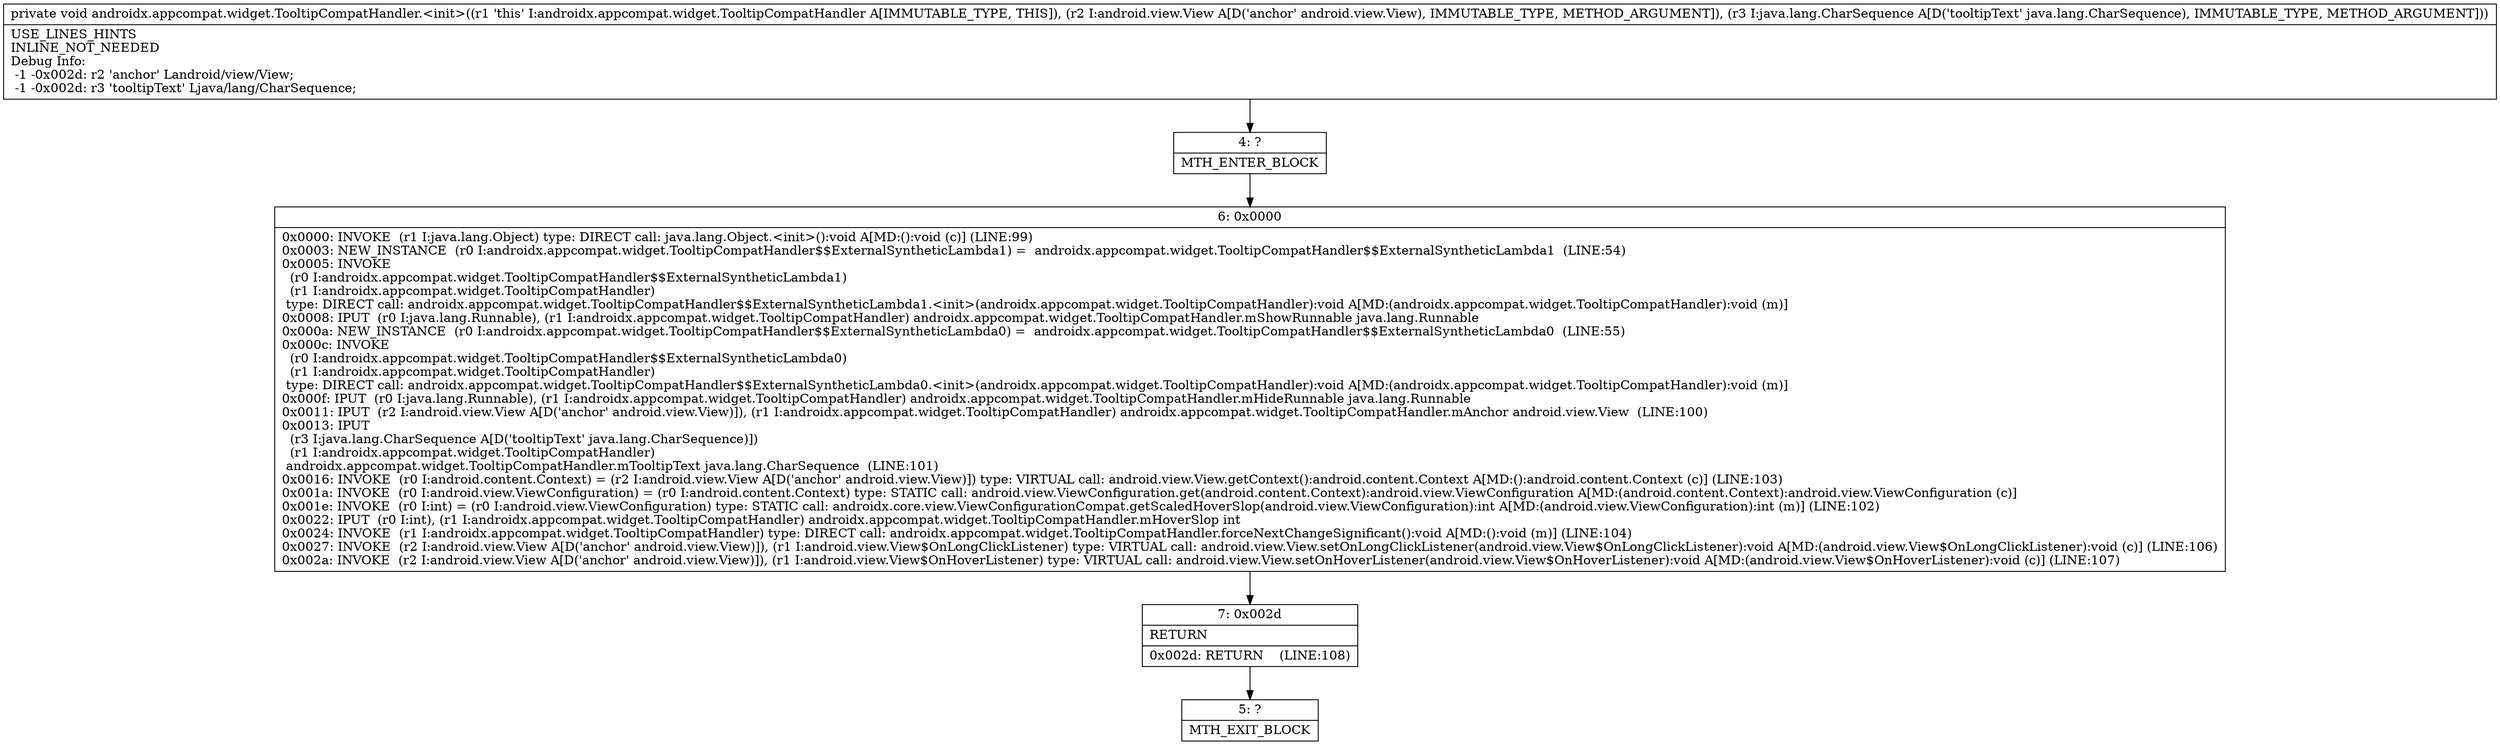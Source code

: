 digraph "CFG forandroidx.appcompat.widget.TooltipCompatHandler.\<init\>(Landroid\/view\/View;Ljava\/lang\/CharSequence;)V" {
Node_4 [shape=record,label="{4\:\ ?|MTH_ENTER_BLOCK\l}"];
Node_6 [shape=record,label="{6\:\ 0x0000|0x0000: INVOKE  (r1 I:java.lang.Object) type: DIRECT call: java.lang.Object.\<init\>():void A[MD:():void (c)] (LINE:99)\l0x0003: NEW_INSTANCE  (r0 I:androidx.appcompat.widget.TooltipCompatHandler$$ExternalSyntheticLambda1) =  androidx.appcompat.widget.TooltipCompatHandler$$ExternalSyntheticLambda1  (LINE:54)\l0x0005: INVOKE  \l  (r0 I:androidx.appcompat.widget.TooltipCompatHandler$$ExternalSyntheticLambda1)\l  (r1 I:androidx.appcompat.widget.TooltipCompatHandler)\l type: DIRECT call: androidx.appcompat.widget.TooltipCompatHandler$$ExternalSyntheticLambda1.\<init\>(androidx.appcompat.widget.TooltipCompatHandler):void A[MD:(androidx.appcompat.widget.TooltipCompatHandler):void (m)]\l0x0008: IPUT  (r0 I:java.lang.Runnable), (r1 I:androidx.appcompat.widget.TooltipCompatHandler) androidx.appcompat.widget.TooltipCompatHandler.mShowRunnable java.lang.Runnable \l0x000a: NEW_INSTANCE  (r0 I:androidx.appcompat.widget.TooltipCompatHandler$$ExternalSyntheticLambda0) =  androidx.appcompat.widget.TooltipCompatHandler$$ExternalSyntheticLambda0  (LINE:55)\l0x000c: INVOKE  \l  (r0 I:androidx.appcompat.widget.TooltipCompatHandler$$ExternalSyntheticLambda0)\l  (r1 I:androidx.appcompat.widget.TooltipCompatHandler)\l type: DIRECT call: androidx.appcompat.widget.TooltipCompatHandler$$ExternalSyntheticLambda0.\<init\>(androidx.appcompat.widget.TooltipCompatHandler):void A[MD:(androidx.appcompat.widget.TooltipCompatHandler):void (m)]\l0x000f: IPUT  (r0 I:java.lang.Runnable), (r1 I:androidx.appcompat.widget.TooltipCompatHandler) androidx.appcompat.widget.TooltipCompatHandler.mHideRunnable java.lang.Runnable \l0x0011: IPUT  (r2 I:android.view.View A[D('anchor' android.view.View)]), (r1 I:androidx.appcompat.widget.TooltipCompatHandler) androidx.appcompat.widget.TooltipCompatHandler.mAnchor android.view.View  (LINE:100)\l0x0013: IPUT  \l  (r3 I:java.lang.CharSequence A[D('tooltipText' java.lang.CharSequence)])\l  (r1 I:androidx.appcompat.widget.TooltipCompatHandler)\l androidx.appcompat.widget.TooltipCompatHandler.mTooltipText java.lang.CharSequence  (LINE:101)\l0x0016: INVOKE  (r0 I:android.content.Context) = (r2 I:android.view.View A[D('anchor' android.view.View)]) type: VIRTUAL call: android.view.View.getContext():android.content.Context A[MD:():android.content.Context (c)] (LINE:103)\l0x001a: INVOKE  (r0 I:android.view.ViewConfiguration) = (r0 I:android.content.Context) type: STATIC call: android.view.ViewConfiguration.get(android.content.Context):android.view.ViewConfiguration A[MD:(android.content.Context):android.view.ViewConfiguration (c)]\l0x001e: INVOKE  (r0 I:int) = (r0 I:android.view.ViewConfiguration) type: STATIC call: androidx.core.view.ViewConfigurationCompat.getScaledHoverSlop(android.view.ViewConfiguration):int A[MD:(android.view.ViewConfiguration):int (m)] (LINE:102)\l0x0022: IPUT  (r0 I:int), (r1 I:androidx.appcompat.widget.TooltipCompatHandler) androidx.appcompat.widget.TooltipCompatHandler.mHoverSlop int \l0x0024: INVOKE  (r1 I:androidx.appcompat.widget.TooltipCompatHandler) type: DIRECT call: androidx.appcompat.widget.TooltipCompatHandler.forceNextChangeSignificant():void A[MD:():void (m)] (LINE:104)\l0x0027: INVOKE  (r2 I:android.view.View A[D('anchor' android.view.View)]), (r1 I:android.view.View$OnLongClickListener) type: VIRTUAL call: android.view.View.setOnLongClickListener(android.view.View$OnLongClickListener):void A[MD:(android.view.View$OnLongClickListener):void (c)] (LINE:106)\l0x002a: INVOKE  (r2 I:android.view.View A[D('anchor' android.view.View)]), (r1 I:android.view.View$OnHoverListener) type: VIRTUAL call: android.view.View.setOnHoverListener(android.view.View$OnHoverListener):void A[MD:(android.view.View$OnHoverListener):void (c)] (LINE:107)\l}"];
Node_7 [shape=record,label="{7\:\ 0x002d|RETURN\l|0x002d: RETURN    (LINE:108)\l}"];
Node_5 [shape=record,label="{5\:\ ?|MTH_EXIT_BLOCK\l}"];
MethodNode[shape=record,label="{private void androidx.appcompat.widget.TooltipCompatHandler.\<init\>((r1 'this' I:androidx.appcompat.widget.TooltipCompatHandler A[IMMUTABLE_TYPE, THIS]), (r2 I:android.view.View A[D('anchor' android.view.View), IMMUTABLE_TYPE, METHOD_ARGUMENT]), (r3 I:java.lang.CharSequence A[D('tooltipText' java.lang.CharSequence), IMMUTABLE_TYPE, METHOD_ARGUMENT]))  | USE_LINES_HINTS\lINLINE_NOT_NEEDED\lDebug Info:\l  \-1 \-0x002d: r2 'anchor' Landroid\/view\/View;\l  \-1 \-0x002d: r3 'tooltipText' Ljava\/lang\/CharSequence;\l}"];
MethodNode -> Node_4;Node_4 -> Node_6;
Node_6 -> Node_7;
Node_7 -> Node_5;
}

